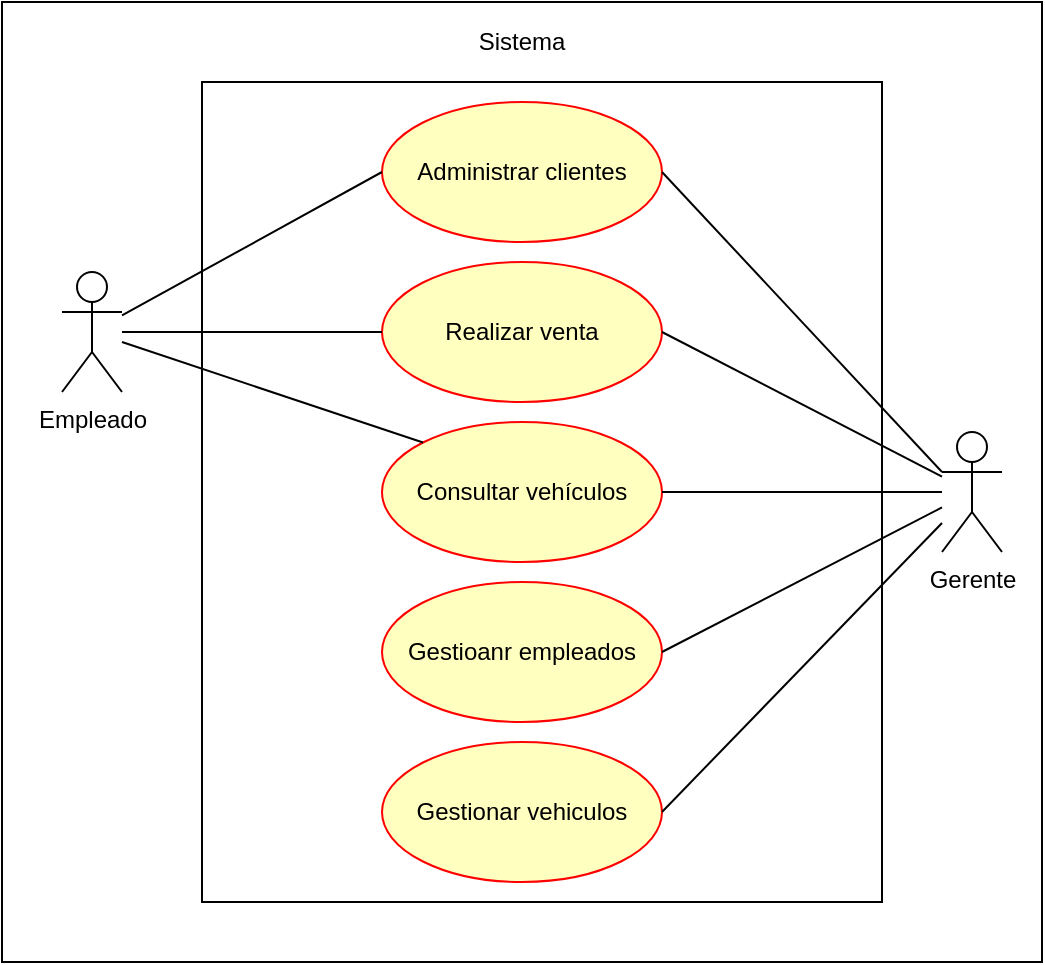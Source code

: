 <mxfile version="14.6.13" type="device" pages="3"><diagram id="TlR9ktGPxOgMAYOTvUVc" name="Caso de Uso"><mxGraphModel dx="1422" dy="723" grid="1" gridSize="10" guides="1" tooltips="1" connect="1" arrows="1" fold="1" page="1" pageScale="1" pageWidth="827" pageHeight="1169" math="0" shadow="0"><root><mxCell id="0"/><mxCell id="1" parent="0"/><mxCell id="FD-0Qst2DMFoGYSrQmBK-1" value="Empleado" style="shape=umlActor;html=1;verticalLabelPosition=bottom;verticalAlign=top;align=center;" parent="1" vertex="1"><mxGeometry x="150" y="175" width="30" height="60" as="geometry"/></mxCell><mxCell id="FD-0Qst2DMFoGYSrQmBK-3" value="Gerente" style="shape=umlActor;html=1;verticalLabelPosition=bottom;verticalAlign=top;align=center;" parent="1" vertex="1"><mxGeometry x="590" y="255" width="30" height="60" as="geometry"/></mxCell><mxCell id="FD-0Qst2DMFoGYSrQmBK-4" value="Administrar clientes" style="ellipse;whiteSpace=wrap;html=1;fillColor=#FFFFC0;strokeColor=#FF0000;" parent="1" vertex="1"><mxGeometry x="310" y="90" width="140" height="70" as="geometry"/></mxCell><mxCell id="FD-0Qst2DMFoGYSrQmBK-5" value="Gestioanr empleados" style="ellipse;whiteSpace=wrap;html=1;fillColor=#FFFFC0;strokeColor=#FF0000;" parent="1" vertex="1"><mxGeometry x="310" y="330" width="140" height="70" as="geometry"/></mxCell><mxCell id="FD-0Qst2DMFoGYSrQmBK-6" value="Consultar vehículos" style="ellipse;whiteSpace=wrap;html=1;fillColor=#FFFFC0;strokeColor=#FF0000;" parent="1" vertex="1"><mxGeometry x="310" y="250" width="140" height="70" as="geometry"/></mxCell><mxCell id="FD-0Qst2DMFoGYSrQmBK-7" value="Realizar venta" style="ellipse;whiteSpace=wrap;html=1;fillColor=#FFFFC0;strokeColor=#FF0000;" parent="1" vertex="1"><mxGeometry x="310" y="170" width="140" height="70" as="geometry"/></mxCell><mxCell id="FD-0Qst2DMFoGYSrQmBK-9" value="Gestionar vehiculos" style="ellipse;whiteSpace=wrap;html=1;fillColor=#FFFFC0;strokeColor=#FF0000;" parent="1" vertex="1"><mxGeometry x="310" y="410" width="140" height="70" as="geometry"/></mxCell><mxCell id="FD-0Qst2DMFoGYSrQmBK-10" value="" style="edgeStyle=none;html=1;endArrow=none;verticalAlign=bottom;exitX=1;exitY=0.5;exitDx=0;exitDy=0;" parent="1" source="FD-0Qst2DMFoGYSrQmBK-5" target="FD-0Qst2DMFoGYSrQmBK-3" edge="1"><mxGeometry width="160" relative="1" as="geometry"><mxPoint x="400" y="420" as="sourcePoint"/><mxPoint x="560" y="420" as="targetPoint"/></mxGeometry></mxCell><mxCell id="FD-0Qst2DMFoGYSrQmBK-11" value="" style="edgeStyle=none;html=1;endArrow=none;verticalAlign=bottom;exitX=1;exitY=0.5;exitDx=0;exitDy=0;" parent="1" source="FD-0Qst2DMFoGYSrQmBK-9" target="FD-0Qst2DMFoGYSrQmBK-3" edge="1"><mxGeometry width="160" relative="1" as="geometry"><mxPoint x="400" y="420" as="sourcePoint"/><mxPoint x="560" y="420" as="targetPoint"/></mxGeometry></mxCell><mxCell id="FD-0Qst2DMFoGYSrQmBK-12" value="" style="edgeStyle=none;html=1;endArrow=none;verticalAlign=bottom;entryX=0;entryY=0.5;entryDx=0;entryDy=0;" parent="1" source="FD-0Qst2DMFoGYSrQmBK-1" target="FD-0Qst2DMFoGYSrQmBK-4" edge="1"><mxGeometry width="160" relative="1" as="geometry"><mxPoint x="400" y="420" as="sourcePoint"/><mxPoint x="560" y="420" as="targetPoint"/></mxGeometry></mxCell><mxCell id="FD-0Qst2DMFoGYSrQmBK-13" value="" style="edgeStyle=none;html=1;endArrow=none;verticalAlign=bottom;entryX=0;entryY=0.5;entryDx=0;entryDy=0;" parent="1" source="FD-0Qst2DMFoGYSrQmBK-1" target="FD-0Qst2DMFoGYSrQmBK-7" edge="1"><mxGeometry width="160" relative="1" as="geometry"><mxPoint x="400" y="420" as="sourcePoint"/><mxPoint x="560" y="420" as="targetPoint"/></mxGeometry></mxCell><mxCell id="FD-0Qst2DMFoGYSrQmBK-17" value="" style="edgeStyle=none;html=1;endArrow=none;verticalAlign=bottom;entryX=0;entryY=0;entryDx=0;entryDy=0;" parent="1" source="FD-0Qst2DMFoGYSrQmBK-1" target="FD-0Qst2DMFoGYSrQmBK-6" edge="1"><mxGeometry width="160" relative="1" as="geometry"><mxPoint x="400" y="420" as="sourcePoint"/><mxPoint x="220" y="289" as="targetPoint"/></mxGeometry></mxCell><mxCell id="FD-0Qst2DMFoGYSrQmBK-18" value="" style="rounded=0;whiteSpace=wrap;html=1;fillColor=none;" parent="1" vertex="1"><mxGeometry x="220" y="80" width="340" height="410" as="geometry"/></mxCell><mxCell id="fxtjgZf6QO_RwbE6aygA-1" value="" style="edgeStyle=none;html=1;endArrow=none;verticalAlign=bottom;exitX=1;exitY=0.5;exitDx=0;exitDy=0;" edge="1" parent="1" source="FD-0Qst2DMFoGYSrQmBK-6" target="FD-0Qst2DMFoGYSrQmBK-3"><mxGeometry width="160" relative="1" as="geometry"><mxPoint x="460" y="455" as="sourcePoint"/><mxPoint x="600" y="260.806" as="targetPoint"/></mxGeometry></mxCell><mxCell id="fxtjgZf6QO_RwbE6aygA-2" value="" style="edgeStyle=none;html=1;endArrow=none;verticalAlign=bottom;exitX=1;exitY=0.5;exitDx=0;exitDy=0;" edge="1" parent="1" source="FD-0Qst2DMFoGYSrQmBK-7" target="FD-0Qst2DMFoGYSrQmBK-3"><mxGeometry width="160" relative="1" as="geometry"><mxPoint x="460" y="455" as="sourcePoint"/><mxPoint x="600" y="260.806" as="targetPoint"/></mxGeometry></mxCell><mxCell id="fxtjgZf6QO_RwbE6aygA-3" value="" style="edgeStyle=none;html=1;endArrow=none;verticalAlign=bottom;exitX=1;exitY=0.5;exitDx=0;exitDy=0;entryX=0;entryY=0.333;entryDx=0;entryDy=0;entryPerimeter=0;" edge="1" parent="1" source="FD-0Qst2DMFoGYSrQmBK-4" target="FD-0Qst2DMFoGYSrQmBK-3"><mxGeometry width="160" relative="1" as="geometry"><mxPoint x="460" y="215" as="sourcePoint"/><mxPoint x="600" y="237.581" as="targetPoint"/></mxGeometry></mxCell><mxCell id="fxtjgZf6QO_RwbE6aygA-5" value="Sistema" style="text;html=1;strokeColor=none;fillColor=none;align=center;verticalAlign=middle;whiteSpace=wrap;rounded=0;" vertex="1" parent="1"><mxGeometry x="360" y="50" width="40" height="20" as="geometry"/></mxCell><mxCell id="fxtjgZf6QO_RwbE6aygA-6" value="" style="rounded=0;whiteSpace=wrap;html=1;fillColor=none;" vertex="1" parent="1"><mxGeometry x="120" y="40" width="520" height="480" as="geometry"/></mxCell></root></mxGraphModel></diagram><diagram id="4_lTl05jWD7Mp6v8jsoW" name="Estado"><mxGraphModel dx="1422" dy="723" grid="1" gridSize="10" guides="1" tooltips="1" connect="1" arrows="1" fold="1" page="1" pageScale="1" pageWidth="827" pageHeight="1169" math="0" shadow="0"><root><mxCell id="bqy5QSpIG7V1Dnex3kwB-0"/><mxCell id="bqy5QSpIG7V1Dnex3kwB-1" parent="bqy5QSpIG7V1Dnex3kwB-0"/><mxCell id="ENoTo8C5BQ8ffeeX5SMA-0" value="" style="ellipse;html=1;shape=startState;fillColor=#000000;strokeColor=#ff0000;" parent="bqy5QSpIG7V1Dnex3kwB-1" vertex="1"><mxGeometry x="384" y="40" width="30" height="30" as="geometry"/></mxCell><mxCell id="ENoTo8C5BQ8ffeeX5SMA-1" value="" style="edgeStyle=orthogonalEdgeStyle;html=1;verticalAlign=bottom;endArrow=open;endSize=8;strokeColor=#FF0000;" parent="bqy5QSpIG7V1Dnex3kwB-1" source="ENoTo8C5BQ8ffeeX5SMA-0" edge="1"><mxGeometry relative="1" as="geometry"><mxPoint x="399" y="130" as="targetPoint"/></mxGeometry></mxCell><mxCell id="eb-ErZa9oKaBeS32m3Pc-0" value="Consultar vehículos" style="rounded=1;whiteSpace=wrap;html=1;fillColor=#FFFFC0;strokeColor=#FF0000;" parent="bqy5QSpIG7V1Dnex3kwB-1" vertex="1"><mxGeometry x="330" y="130" width="140" height="40" as="geometry"/></mxCell><mxCell id="eb-ErZa9oKaBeS32m3Pc-1" value="Añadir cliente" style="rounded=1;whiteSpace=wrap;html=1;fillColor=#FFFFC0;strokeColor=#FF0000;" parent="bqy5QSpIG7V1Dnex3kwB-1" vertex="1"><mxGeometry x="60" y="340" width="140" height="40" as="geometry"/></mxCell><mxCell id="eb-ErZa9oKaBeS32m3Pc-2" value="Introducir vehículo elegido" style="rounded=1;whiteSpace=wrap;html=1;fillColor=#FFFFC0;strokeColor=#FF0000;" parent="bqy5QSpIG7V1Dnex3kwB-1" vertex="1"><mxGeometry x="220" y="640" width="140" height="40" as="geometry"/></mxCell><mxCell id="eb-ErZa9oKaBeS32m3Pc-3" value="" style="rhombus;whiteSpace=wrap;html=1;fillColor=none;" parent="bqy5QSpIG7V1Dnex3kwB-1" vertex="1"><mxGeometry x="380" y="200" width="40" height="40" as="geometry"/></mxCell><mxCell id="eb-ErZa9oKaBeS32m3Pc-4" value="" style="edgeStyle=orthogonalEdgeStyle;html=1;verticalAlign=bottom;endArrow=open;endSize=8;exitX=0.5;exitY=1;exitDx=0;exitDy=0;entryX=0.5;entryY=0;entryDx=0;entryDy=0;strokeColor=#FF0000;" parent="bqy5QSpIG7V1Dnex3kwB-1" source="eb-ErZa9oKaBeS32m3Pc-0" target="eb-ErZa9oKaBeS32m3Pc-3" edge="1"><mxGeometry relative="1" as="geometry"><mxPoint x="409" y="140" as="targetPoint"/><mxPoint x="409" y="80" as="sourcePoint"/></mxGeometry></mxCell><mxCell id="6Sdmwz7b9om-wHE_SBUZ-0" value="Vender vehículo" style="rounded=1;whiteSpace=wrap;html=1;fillColor=#FFFFC0;strokeColor=#FF0000;" parent="bqy5QSpIG7V1Dnex3kwB-1" vertex="1"><mxGeometry x="220" y="720" width="140" height="40" as="geometry"/></mxCell><mxCell id="IwjpBa8NE45EtTZFKdXB-0" value="" style="ellipse;html=1;shape=endState;fillColor=#000000;strokeColor=#ff0000;" parent="bqy5QSpIG7V1Dnex3kwB-1" vertex="1"><mxGeometry x="490" y="725" width="30" height="30" as="geometry"/></mxCell><mxCell id="IwjpBa8NE45EtTZFKdXB-1" value="Si no quiere comprar" style="edgeStyle=orthogonalEdgeStyle;html=1;verticalAlign=bottom;endArrow=open;endSize=8;exitX=1;exitY=0.5;exitDx=0;exitDy=0;entryX=0.5;entryY=0;entryDx=0;entryDy=0;strokeColor=#FF0000;" parent="bqy5QSpIG7V1Dnex3kwB-1" source="eb-ErZa9oKaBeS32m3Pc-3" target="IwjpBa8NE45EtTZFKdXB-0" edge="1"><mxGeometry x="-0.548" relative="1" as="geometry"><mxPoint x="409" y="140" as="targetPoint"/><mxPoint x="409" y="80" as="sourcePoint"/><mxPoint as="offset"/></mxGeometry></mxCell><mxCell id="IwjpBa8NE45EtTZFKdXB-2" value="" style="edgeStyle=orthogonalEdgeStyle;html=1;verticalAlign=bottom;endArrow=open;endSize=8;exitX=1;exitY=0.5;exitDx=0;exitDy=0;entryX=0;entryY=0.5;entryDx=0;entryDy=0;strokeColor=#FF0000;" parent="bqy5QSpIG7V1Dnex3kwB-1" source="6Sdmwz7b9om-wHE_SBUZ-0" target="IwjpBa8NE45EtTZFKdXB-0" edge="1"><mxGeometry relative="1" as="geometry"><mxPoint x="409" y="420" as="targetPoint"/><mxPoint x="409" y="360" as="sourcePoint"/></mxGeometry></mxCell><mxCell id="6uBAIjdDDorO7iO4W_hZ-0" value="" style="rhombus;whiteSpace=wrap;html=1;fillColor=none;" vertex="1" parent="bqy5QSpIG7V1Dnex3kwB-1"><mxGeometry x="270" y="280" width="40" height="40" as="geometry"/></mxCell><mxCell id="cKDH1KHLpa6eKttC-_Rz-6" value="" style="edgeStyle=orthogonalEdgeStyle;rounded=0;orthogonalLoop=1;jettySize=auto;html=1;strokeColor=#FF0000;" edge="1" parent="bqy5QSpIG7V1Dnex3kwB-1" source="6uBAIjdDDorO7iO4W_hZ-4" target="6uBAIjdDDorO7iO4W_hZ-10"><mxGeometry relative="1" as="geometry"/></mxCell><mxCell id="6uBAIjdDDorO7iO4W_hZ-4" value="Nueva venta" style="rounded=1;whiteSpace=wrap;html=1;fillColor=#FFFFC0;strokeColor=#FF0000;" vertex="1" parent="bqy5QSpIG7V1Dnex3kwB-1"><mxGeometry x="220" y="400" width="140" height="40" as="geometry"/></mxCell><mxCell id="6uBAIjdDDorO7iO4W_hZ-7" value="No existe el cliente" style="edgeStyle=orthogonalEdgeStyle;html=1;verticalAlign=bottom;endArrow=open;endSize=8;exitX=0;exitY=0.5;exitDx=0;exitDy=0;entryX=0.5;entryY=0;entryDx=0;entryDy=0;" edge="1" parent="bqy5QSpIG7V1Dnex3kwB-1" source="6uBAIjdDDorO7iO4W_hZ-0" target="eb-ErZa9oKaBeS32m3Pc-1"><mxGeometry relative="1" as="geometry"><mxPoint x="500" y="660" as="targetPoint"/><mxPoint x="370" y="660" as="sourcePoint"/></mxGeometry></mxCell><mxCell id="6uBAIjdDDorO7iO4W_hZ-8" value="Existe el cliente" style="edgeStyle=orthogonalEdgeStyle;html=1;verticalAlign=bottom;endArrow=open;endSize=8;exitX=0.5;exitY=1;exitDx=0;exitDy=0;entryX=0.5;entryY=0;entryDx=0;entryDy=0;" edge="1" parent="bqy5QSpIG7V1Dnex3kwB-1" source="6uBAIjdDDorO7iO4W_hZ-0" target="6uBAIjdDDorO7iO4W_hZ-4"><mxGeometry relative="1" as="geometry"><mxPoint x="140" y="350" as="targetPoint"/><mxPoint x="280" y="310" as="sourcePoint"/></mxGeometry></mxCell><mxCell id="6uBAIjdDDorO7iO4W_hZ-9" value="" style="edgeStyle=orthogonalEdgeStyle;html=1;verticalAlign=bottom;endArrow=open;endSize=8;exitX=0.5;exitY=1;exitDx=0;exitDy=0;entryX=0;entryY=0.5;entryDx=0;entryDy=0;strokeColor=#FF0000;" edge="1" parent="bqy5QSpIG7V1Dnex3kwB-1" source="eb-ErZa9oKaBeS32m3Pc-1" target="6uBAIjdDDorO7iO4W_hZ-4"><mxGeometry relative="1" as="geometry"><mxPoint x="500" y="660" as="targetPoint"/><mxPoint x="370" y="660" as="sourcePoint"/></mxGeometry></mxCell><mxCell id="6uBAIjdDDorO7iO4W_hZ-10" value="Introducir vendedor" style="rounded=1;whiteSpace=wrap;html=1;fillColor=#FFFFC0;strokeColor=#FF0000;" vertex="1" parent="bqy5QSpIG7V1Dnex3kwB-1"><mxGeometry x="220" y="480" width="140" height="40" as="geometry"/></mxCell><mxCell id="6uBAIjdDDorO7iO4W_hZ-11" value="Introducir comprador" style="rounded=1;whiteSpace=wrap;html=1;fillColor=#FFFFC0;strokeColor=#FF0000;" vertex="1" parent="bqy5QSpIG7V1Dnex3kwB-1"><mxGeometry x="220" y="560" width="140" height="40" as="geometry"/></mxCell><mxCell id="6uBAIjdDDorO7iO4W_hZ-13" value="" style="edgeStyle=orthogonalEdgeStyle;html=1;verticalAlign=bottom;endArrow=open;endSize=8;exitX=0.5;exitY=1;exitDx=0;exitDy=0;entryX=0.5;entryY=0;entryDx=0;entryDy=0;strokeColor=#FF0000;" edge="1" parent="bqy5QSpIG7V1Dnex3kwB-1" source="6uBAIjdDDorO7iO4W_hZ-11" target="eb-ErZa9oKaBeS32m3Pc-2"><mxGeometry relative="1" as="geometry"><mxPoint x="310" y="630" as="targetPoint"/><mxPoint x="300" y="450" as="sourcePoint"/></mxGeometry></mxCell><mxCell id="6uBAIjdDDorO7iO4W_hZ-14" value="" style="edgeStyle=orthogonalEdgeStyle;html=1;verticalAlign=bottom;endArrow=open;endSize=8;exitX=0.5;exitY=1;exitDx=0;exitDy=0;entryX=0.5;entryY=0;entryDx=0;entryDy=0;" edge="1" parent="bqy5QSpIG7V1Dnex3kwB-1" source="6uBAIjdDDorO7iO4W_hZ-10" target="6uBAIjdDDorO7iO4W_hZ-11"><mxGeometry relative="1" as="geometry"><mxPoint x="310" y="500" as="targetPoint"/><mxPoint x="310" y="460" as="sourcePoint"/></mxGeometry></mxCell><mxCell id="6uBAIjdDDorO7iO4W_hZ-16" value="" style="edgeStyle=orthogonalEdgeStyle;html=1;verticalAlign=bottom;endArrow=open;endSize=8;exitX=0.5;exitY=1;exitDx=0;exitDy=0;entryX=0.5;entryY=0;entryDx=0;entryDy=0;strokeColor=#FF0000;" edge="1" parent="bqy5QSpIG7V1Dnex3kwB-1" source="eb-ErZa9oKaBeS32m3Pc-2" target="6Sdmwz7b9om-wHE_SBUZ-0"><mxGeometry relative="1" as="geometry"><mxPoint x="300" y="660" as="targetPoint"/><mxPoint x="300" y="610" as="sourcePoint"/></mxGeometry></mxCell><mxCell id="cKDH1KHLpa6eKttC-_Rz-0" value="Si quiere comprar" style="edgeStyle=orthogonalEdgeStyle;html=1;verticalAlign=bottom;endArrow=open;endSize=8;exitX=0;exitY=0.5;exitDx=0;exitDy=0;entryX=0.5;entryY=0;entryDx=0;entryDy=0;strokeColor=#FF0000;" edge="1" parent="bqy5QSpIG7V1Dnex3kwB-1"><mxGeometry x="-0.067" relative="1" as="geometry"><mxPoint x="290" y="280" as="targetPoint"/><mxPoint x="380" y="220" as="sourcePoint"/><mxPoint as="offset"/></mxGeometry></mxCell><mxCell id="cKDH1KHLpa6eKttC-_Rz-1" value="Existe el cliente" style="edgeStyle=orthogonalEdgeStyle;html=1;verticalAlign=bottom;endArrow=open;endSize=8;exitX=0.5;exitY=1;exitDx=0;exitDy=0;entryX=0.5;entryY=0;entryDx=0;entryDy=0;strokeColor=#FF0000;" edge="1" parent="bqy5QSpIG7V1Dnex3kwB-1"><mxGeometry relative="1" as="geometry"><mxPoint x="290" y="400" as="targetPoint"/><mxPoint x="290" y="320" as="sourcePoint"/></mxGeometry></mxCell><mxCell id="cKDH1KHLpa6eKttC-_Rz-2" value="No existe el cliente" style="edgeStyle=orthogonalEdgeStyle;html=1;verticalAlign=bottom;endArrow=open;endSize=8;exitX=0;exitY=0.5;exitDx=0;exitDy=0;entryX=0.5;entryY=0;entryDx=0;entryDy=0;strokeColor=#FF0000;" edge="1" parent="bqy5QSpIG7V1Dnex3kwB-1"><mxGeometry relative="1" as="geometry"><mxPoint x="130" y="340" as="targetPoint"/><mxPoint x="270" y="300" as="sourcePoint"/></mxGeometry></mxCell><mxCell id="cKDH1KHLpa6eKttC-_Rz-5" value="" style="edgeStyle=orthogonalEdgeStyle;html=1;verticalAlign=bottom;endArrow=open;endSize=8;exitX=0.5;exitY=1;exitDx=0;exitDy=0;entryX=0.5;entryY=0;entryDx=0;entryDy=0;strokeColor=#FF0000;" edge="1" parent="bqy5QSpIG7V1Dnex3kwB-1"><mxGeometry relative="1" as="geometry"><mxPoint x="290" y="560" as="targetPoint"/><mxPoint x="290" y="520" as="sourcePoint"/></mxGeometry></mxCell><mxCell id="vkJ6w1T3wxc8iSbFhriC-0" value="" style="rounded=0;whiteSpace=wrap;html=1;fillColor=none;" vertex="1" parent="bqy5QSpIG7V1Dnex3kwB-1"><mxGeometry x="40" y="10" width="560" height="790" as="geometry"/></mxCell></root></mxGraphModel></diagram><diagram id="s3LrxR3eysvN10clXcTN" name="Actividad"><mxGraphModel dx="2249" dy="723" grid="1" gridSize="10" guides="1" tooltips="1" connect="1" arrows="1" fold="1" page="1" pageScale="1" pageWidth="827" pageHeight="1169" math="0" shadow="0"><root><mxCell id="_yC35N-jqpS9ygaRH9x4-0"/><mxCell id="_yC35N-jqpS9ygaRH9x4-1" parent="_yC35N-jqpS9ygaRH9x4-0"/><mxCell id="toTJmAMmeLxDgxkGXAZp-0" value="&lt;p style=&quot;margin: 0px ; margin-top: 4px ; text-align: center&quot;&gt;&lt;b&gt;Cliente&lt;/b&gt;&lt;/p&gt;&lt;hr size=&quot;1&quot;&gt;&lt;div style=&quot;height: 2px&quot;&gt;&lt;/div&gt;" style="verticalAlign=top;align=left;overflow=fill;fontSize=12;fontFamily=Helvetica;html=1;fillColor=none;" parent="_yC35N-jqpS9ygaRH9x4-1" vertex="1"><mxGeometry x="19" y="40" width="320" height="560" as="geometry"/></mxCell><mxCell id="toTJmAMmeLxDgxkGXAZp-1" value="&lt;p style=&quot;margin: 0px ; margin-top: 4px ; text-align: center&quot;&gt;&lt;b&gt;Vendedor&lt;/b&gt;&lt;br&gt;&lt;/p&gt;&lt;hr size=&quot;1&quot;&gt;&lt;div style=&quot;height: 2px&quot;&gt;&lt;/div&gt;" style="verticalAlign=top;align=left;overflow=fill;fontSize=12;fontFamily=Helvetica;html=1;fillColor=none;" parent="_yC35N-jqpS9ygaRH9x4-1" vertex="1"><mxGeometry x="549" y="40" width="260" height="480" as="geometry"/></mxCell><mxCell id="toTJmAMmeLxDgxkGXAZp-2" value="" style="ellipse;html=1;shape=startState;fillColor=#000000;strokeColor=#ff0000;" parent="_yC35N-jqpS9ygaRH9x4-1" vertex="1"><mxGeometry x="164" y="80" width="30" height="30" as="geometry"/></mxCell><mxCell id="toTJmAMmeLxDgxkGXAZp-3" value="" style="edgeStyle=orthogonalEdgeStyle;html=1;verticalAlign=bottom;endArrow=open;endSize=8;strokeColor=#ff0000;entryX=0.5;entryY=0;entryDx=0;entryDy=0;" parent="_yC35N-jqpS9ygaRH9x4-1" source="toTJmAMmeLxDgxkGXAZp-2" target="LBTlyRSxCwa_08aIw-ub-0" edge="1"><mxGeometry relative="1" as="geometry"><mxPoint x="74" y="170" as="targetPoint"/></mxGeometry></mxCell><mxCell id="toTJmAMmeLxDgxkGXAZp-4" value="" style="ellipse;html=1;shape=startState;fillColor=#000000;strokeColor=#ff0000;" parent="_yC35N-jqpS9ygaRH9x4-1" vertex="1"><mxGeometry x="664" y="80" width="30" height="30" as="geometry"/></mxCell><mxCell id="toTJmAMmeLxDgxkGXAZp-5" value="" style="edgeStyle=orthogonalEdgeStyle;html=1;verticalAlign=bottom;endArrow=open;endSize=8;strokeColor=#ff0000;entryX=0.5;entryY=0;entryDx=0;entryDy=0;" parent="_yC35N-jqpS9ygaRH9x4-1" source="toTJmAMmeLxDgxkGXAZp-4" target="LBTlyRSxCwa_08aIw-ub-2" edge="1"><mxGeometry relative="1" as="geometry"><mxPoint x="644" y="170" as="targetPoint"/></mxGeometry></mxCell><mxCell id="LBTlyRSxCwa_08aIw-ub-0" value="Consultar vehículos" style="rounded=1;whiteSpace=wrap;html=1;arcSize=40;fontColor=#000000;fillColor=#ffffc0;strokeColor=#ff0000;" parent="_yC35N-jqpS9ygaRH9x4-1" vertex="1"><mxGeometry x="119" y="130" width="120" height="40" as="geometry"/></mxCell><mxCell id="LBTlyRSxCwa_08aIw-ub-1" value="" style="edgeStyle=orthogonalEdgeStyle;html=1;verticalAlign=bottom;endArrow=open;endSize=8;strokeColor=#ff0000;entryX=0.5;entryY=0;entryDx=0;entryDy=0;" parent="_yC35N-jqpS9ygaRH9x4-1" source="LBTlyRSxCwa_08aIw-ub-0" target="CDu2An4fQa7R53ML1Ehl-0" edge="1"><mxGeometry relative="1" as="geometry"><mxPoint x="389" y="410" as="targetPoint"/></mxGeometry></mxCell><mxCell id="LBTlyRSxCwa_08aIw-ub-2" value="Añadir cliente" style="rounded=1;whiteSpace=wrap;html=1;arcSize=40;fontColor=#000000;fillColor=#ffffc0;strokeColor=#ff0000;" parent="_yC35N-jqpS9ygaRH9x4-1" vertex="1"><mxGeometry x="619" y="140" width="120" height="40" as="geometry"/></mxCell><mxCell id="LBTlyRSxCwa_08aIw-ub-3" value="" style="edgeStyle=orthogonalEdgeStyle;html=1;verticalAlign=bottom;endArrow=open;endSize=8;strokeColor=#ff0000;entryX=1;entryY=0.5;entryDx=0;entryDy=0;entryPerimeter=0;exitX=0.5;exitY=1;exitDx=0;exitDy=0;" parent="_yC35N-jqpS9ygaRH9x4-1" source="LBTlyRSxCwa_08aIw-ub-2" target="dWTWAdrYhjk7LkRSOVA1-1" edge="1"><mxGeometry relative="1" as="geometry"><mxPoint x="609" y="520" as="targetPoint"/><Array as="points"><mxPoint x="679" y="260"/></Array></mxGeometry></mxCell><mxCell id="CDu2An4fQa7R53ML1Ehl-0" value="" style="rhombus;whiteSpace=wrap;html=1;fillColor=none;" parent="_yC35N-jqpS9ygaRH9x4-1" vertex="1"><mxGeometry x="159" y="200" width="40" height="40" as="geometry"/></mxCell><mxCell id="CDu2An4fQa7R53ML1Ehl-3" value="" style="ellipse;html=1;shape=endState;fillColor=#000000;strokeColor=#ff0000;" parent="_yC35N-jqpS9ygaRH9x4-1" vertex="1"><mxGeometry x="164" y="535" width="30" height="30" as="geometry"/></mxCell><mxCell id="CDu2An4fQa7R53ML1Ehl-4" value="" style="ellipse;html=1;shape=endState;fillColor=#000000;strokeColor=#ff0000;" parent="_yC35N-jqpS9ygaRH9x4-1" vertex="1"><mxGeometry x="664" y="370" width="30" height="30" as="geometry"/></mxCell><mxCell id="RaHu1IBDuHoS2od2K0zJ-0" value="Si no quiere comprar" style="edgeStyle=orthogonalEdgeStyle;html=1;verticalAlign=bottom;endArrow=open;endSize=8;exitX=0;exitY=0.5;exitDx=0;exitDy=0;entryX=0;entryY=0.5;entryDx=0;entryDy=0;strokeColor=#FF0000;" parent="_yC35N-jqpS9ygaRH9x4-1" source="CDu2An4fQa7R53ML1Ehl-0" target="CDu2An4fQa7R53ML1Ehl-3" edge="1"><mxGeometry x="-0.684" relative="1" as="geometry"><mxPoint x="194" y="775" as="targetPoint"/><mxPoint x="109" y="550" as="sourcePoint"/><Array as="points"><mxPoint x="89" y="220"/><mxPoint x="89" y="550"/></Array><mxPoint as="offset"/></mxGeometry></mxCell><mxCell id="7KCPVAd1ROuzo5RqGx00-0" value="Si quiere comprar" style="edgeStyle=orthogonalEdgeStyle;html=1;verticalAlign=bottom;endArrow=open;endSize=8;exitX=1;exitY=0.5;exitDx=0;exitDy=0;entryX=0;entryY=0.5;entryDx=0;entryDy=0;entryPerimeter=0;strokeColor=#FF0000;" parent="_yC35N-jqpS9ygaRH9x4-1" source="CDu2An4fQa7R53ML1Ehl-0" target="7KCPVAd1ROuzo5RqGx00-2" edge="1"><mxGeometry relative="1" as="geometry"><mxPoint x="464" y="170" as="targetPoint"/><mxPoint x="259" y="530" as="sourcePoint"/></mxGeometry></mxCell><mxCell id="7KCPVAd1ROuzo5RqGx00-2" value="&#xA;Notificar intención&#xA;&#xA;" style="html=1;shape=mxgraph.sysml.sendSigAct;strokeWidth=2;whiteSpace=wrap;align=center;fillColor=none;" parent="_yC35N-jqpS9ygaRH9x4-1" vertex="1"><mxGeometry x="379" y="120" width="120" height="40" as="geometry"/></mxCell><mxCell id="7KCPVAd1ROuzo5RqGx00-3" value="" style="edgeStyle=orthogonalEdgeStyle;html=1;verticalAlign=bottom;endArrow=open;endSize=8;strokeColor=#ff0000;entryX=0;entryY=0.5;entryDx=0;entryDy=0;exitX=1;exitY=0.5;exitDx=0;exitDy=0;exitPerimeter=0;" parent="_yC35N-jqpS9ygaRH9x4-1" source="dWTWAdrYhjk7LkRSOVA1-0" target="LBTlyRSxCwa_08aIw-ub-2" edge="1"><mxGeometry relative="1" as="geometry"><mxPoint x="189" y="210" as="targetPoint"/><mxPoint x="189" y="180" as="sourcePoint"/></mxGeometry></mxCell><mxCell id="dWTWAdrYhjk7LkRSOVA1-0" value="Intencion notificada" style="html=1;shape=mxgraph.sysml.accEvent;strokeWidth=2;whiteSpace=wrap;align=center;fillColor=none;" parent="_yC35N-jqpS9ygaRH9x4-1" vertex="1"><mxGeometry x="379" y="170" width="140" height="40" as="geometry"/></mxCell><mxCell id="dWTWAdrYhjk7LkRSOVA1-1" value="Puede comprar&lt;br&gt;" style="html=1;shape=mxgraph.sysml.sendSigAct;strokeWidth=2;whiteSpace=wrap;align=center;fillColor=none;" parent="_yC35N-jqpS9ygaRH9x4-1" vertex="1"><mxGeometry x="379" y="240" width="120" height="40" as="geometry"/></mxCell><mxCell id="dWTWAdrYhjk7LkRSOVA1-2" value="Puede comprar" style="html=1;shape=mxgraph.sysml.accEvent;strokeWidth=2;whiteSpace=wrap;align=center;fillColor=none;" parent="_yC35N-jqpS9ygaRH9x4-1" vertex="1"><mxGeometry x="379" y="290" width="120" height="40" as="geometry"/></mxCell><mxCell id="B2m6koSYkZZQ62di9cLh-0" value="Elegir vehículo" style="rounded=1;whiteSpace=wrap;html=1;arcSize=40;fontColor=#000000;fillColor=#ffffc0;strokeColor=#ff0000;" parent="_yC35N-jqpS9ygaRH9x4-1" vertex="1"><mxGeometry x="199" y="250" width="120" height="40" as="geometry"/></mxCell><mxCell id="B2m6koSYkZZQ62di9cLh-1" value="" style="edgeStyle=orthogonalEdgeStyle;html=1;verticalAlign=bottom;endArrow=open;endSize=8;strokeColor=#ff0000;entryX=0;entryY=0.5;entryDx=0;entryDy=0;entryPerimeter=0;" parent="_yC35N-jqpS9ygaRH9x4-1" source="B2m6koSYkZZQ62di9cLh-0" target="pI7l7xDz88JbuqNq7Neo-0" edge="1"><mxGeometry relative="1" as="geometry"><mxPoint x="429" y="410" as="targetPoint"/><Array as="points"><mxPoint x="259" y="380"/></Array></mxGeometry></mxCell><mxCell id="B2m6koSYkZZQ62di9cLh-2" value="" style="edgeStyle=orthogonalEdgeStyle;html=1;verticalAlign=bottom;endArrow=open;endSize=8;strokeColor=#ff0000;entryX=1;entryY=0.5;entryDx=0;entryDy=0;exitX=0;exitY=0.5;exitDx=12;exitDy=0;exitPerimeter=0;" parent="_yC35N-jqpS9ygaRH9x4-1" source="dWTWAdrYhjk7LkRSOVA1-2" target="B2m6koSYkZZQ62di9cLh-0" edge="1"><mxGeometry relative="1" as="geometry"><mxPoint x="654" y="150" as="targetPoint"/><mxPoint x="654" y="120" as="sourcePoint"/></mxGeometry></mxCell><mxCell id="pI7l7xDz88JbuqNq7Neo-0" value="Vehículo elegido" style="html=1;shape=mxgraph.sysml.sendSigAct;strokeWidth=2;whiteSpace=wrap;align=center;fillColor=none;" parent="_yC35N-jqpS9ygaRH9x4-1" vertex="1"><mxGeometry x="379" y="360" width="120" height="40" as="geometry"/></mxCell><mxCell id="pI7l7xDz88JbuqNq7Neo-1" value="Vehículo elegido" style="html=1;shape=mxgraph.sysml.accEvent;strokeWidth=2;whiteSpace=wrap;align=center;fillColor=none;" parent="_yC35N-jqpS9ygaRH9x4-1" vertex="1"><mxGeometry x="379" y="410" width="120" height="40" as="geometry"/></mxCell><mxCell id="pI7l7xDz88JbuqNq7Neo-2" value="Vender vehículo" style="rounded=1;whiteSpace=wrap;html=1;arcSize=40;fontColor=#000000;fillColor=#ffffc0;strokeColor=#ff0000;" parent="_yC35N-jqpS9ygaRH9x4-1" vertex="1"><mxGeometry x="619" y="280" width="120" height="40" as="geometry"/></mxCell><mxCell id="pI7l7xDz88JbuqNq7Neo-4" value="" style="edgeStyle=orthogonalEdgeStyle;html=1;verticalAlign=bottom;endArrow=open;endSize=8;strokeColor=#ff0000;entryX=0;entryY=0.5;entryDx=0;entryDy=0;exitX=1;exitY=0.5;exitDx=0;exitDy=0;exitPerimeter=0;" parent="_yC35N-jqpS9ygaRH9x4-1" source="pI7l7xDz88JbuqNq7Neo-1" target="pI7l7xDz88JbuqNq7Neo-2" edge="1"><mxGeometry relative="1" as="geometry"><mxPoint x="654" y="150" as="targetPoint"/><mxPoint x="654" y="120" as="sourcePoint"/></mxGeometry></mxCell><mxCell id="WdynL8RIb0zpqW4lf-3s-0" value="" style="edgeStyle=orthogonalEdgeStyle;html=1;verticalAlign=bottom;endArrow=open;endSize=8;strokeColor=#ff0000;entryX=0.5;entryY=0;entryDx=0;entryDy=0;exitX=0.5;exitY=1;exitDx=0;exitDy=0;" parent="_yC35N-jqpS9ygaRH9x4-1" source="pI7l7xDz88JbuqNq7Neo-2" target="CDu2An4fQa7R53ML1Ehl-4" edge="1"><mxGeometry relative="1" as="geometry"><mxPoint x="689" y="150" as="targetPoint"/><mxPoint x="689" y="120" as="sourcePoint"/></mxGeometry></mxCell><mxCell id="WdynL8RIb0zpqW4lf-3s-1" value="" style="edgeStyle=orthogonalEdgeStyle;html=1;verticalAlign=bottom;endArrow=open;endSize=8;strokeColor=#ff0000;exitX=0.5;exitY=1;exitDx=0;exitDy=0;entryX=1;entryY=0.5;entryDx=0;entryDy=0;entryPerimeter=0;" parent="_yC35N-jqpS9ygaRH9x4-1" source="pI7l7xDz88JbuqNq7Neo-2" target="WdynL8RIb0zpqW4lf-3s-2" edge="1"><mxGeometry relative="1" as="geometry"><mxPoint x="529" y="490" as="targetPoint"/><mxPoint x="689" y="330" as="sourcePoint"/><Array as="points"><mxPoint x="679" y="340"/><mxPoint x="639" y="340"/><mxPoint x="639" y="500"/></Array></mxGeometry></mxCell><mxCell id="WdynL8RIb0zpqW4lf-3s-2" value="Vehículo vendido" style="html=1;shape=mxgraph.sysml.sendSigAct;strokeWidth=2;whiteSpace=wrap;align=center;fillColor=none;" parent="_yC35N-jqpS9ygaRH9x4-1" vertex="1"><mxGeometry x="379" y="480" width="120" height="40" as="geometry"/></mxCell><mxCell id="WdynL8RIb0zpqW4lf-3s-3" value="Vehículo comprado" style="html=1;shape=mxgraph.sysml.accEvent;strokeWidth=2;whiteSpace=wrap;align=center;fillColor=none;" parent="_yC35N-jqpS9ygaRH9x4-1" vertex="1"><mxGeometry x="379" y="530" width="130" height="40" as="geometry"/></mxCell><mxCell id="WdynL8RIb0zpqW4lf-3s-4" value="" style="edgeStyle=orthogonalEdgeStyle;html=1;verticalAlign=bottom;endArrow=open;endSize=8;strokeColor=#ff0000;entryX=1;entryY=0.5;entryDx=0;entryDy=0;exitX=0;exitY=0.5;exitDx=12;exitDy=0;exitPerimeter=0;" parent="_yC35N-jqpS9ygaRH9x4-1" source="WdynL8RIb0zpqW4lf-3s-3" target="CDu2An4fQa7R53ML1Ehl-3" edge="1"><mxGeometry relative="1" as="geometry"><mxPoint x="189" y="210" as="targetPoint"/><mxPoint x="189" y="180" as="sourcePoint"/></mxGeometry></mxCell><mxCell id="NAvMMsZ704CIzsrSsNsd-0" value="" style="rounded=0;whiteSpace=wrap;html=1;strokeColor=#000000;fillColor=none;" vertex="1" parent="_yC35N-jqpS9ygaRH9x4-1"><mxGeometry x="-1" y="20" width="831" height="600" as="geometry"/></mxCell></root></mxGraphModel></diagram></mxfile>